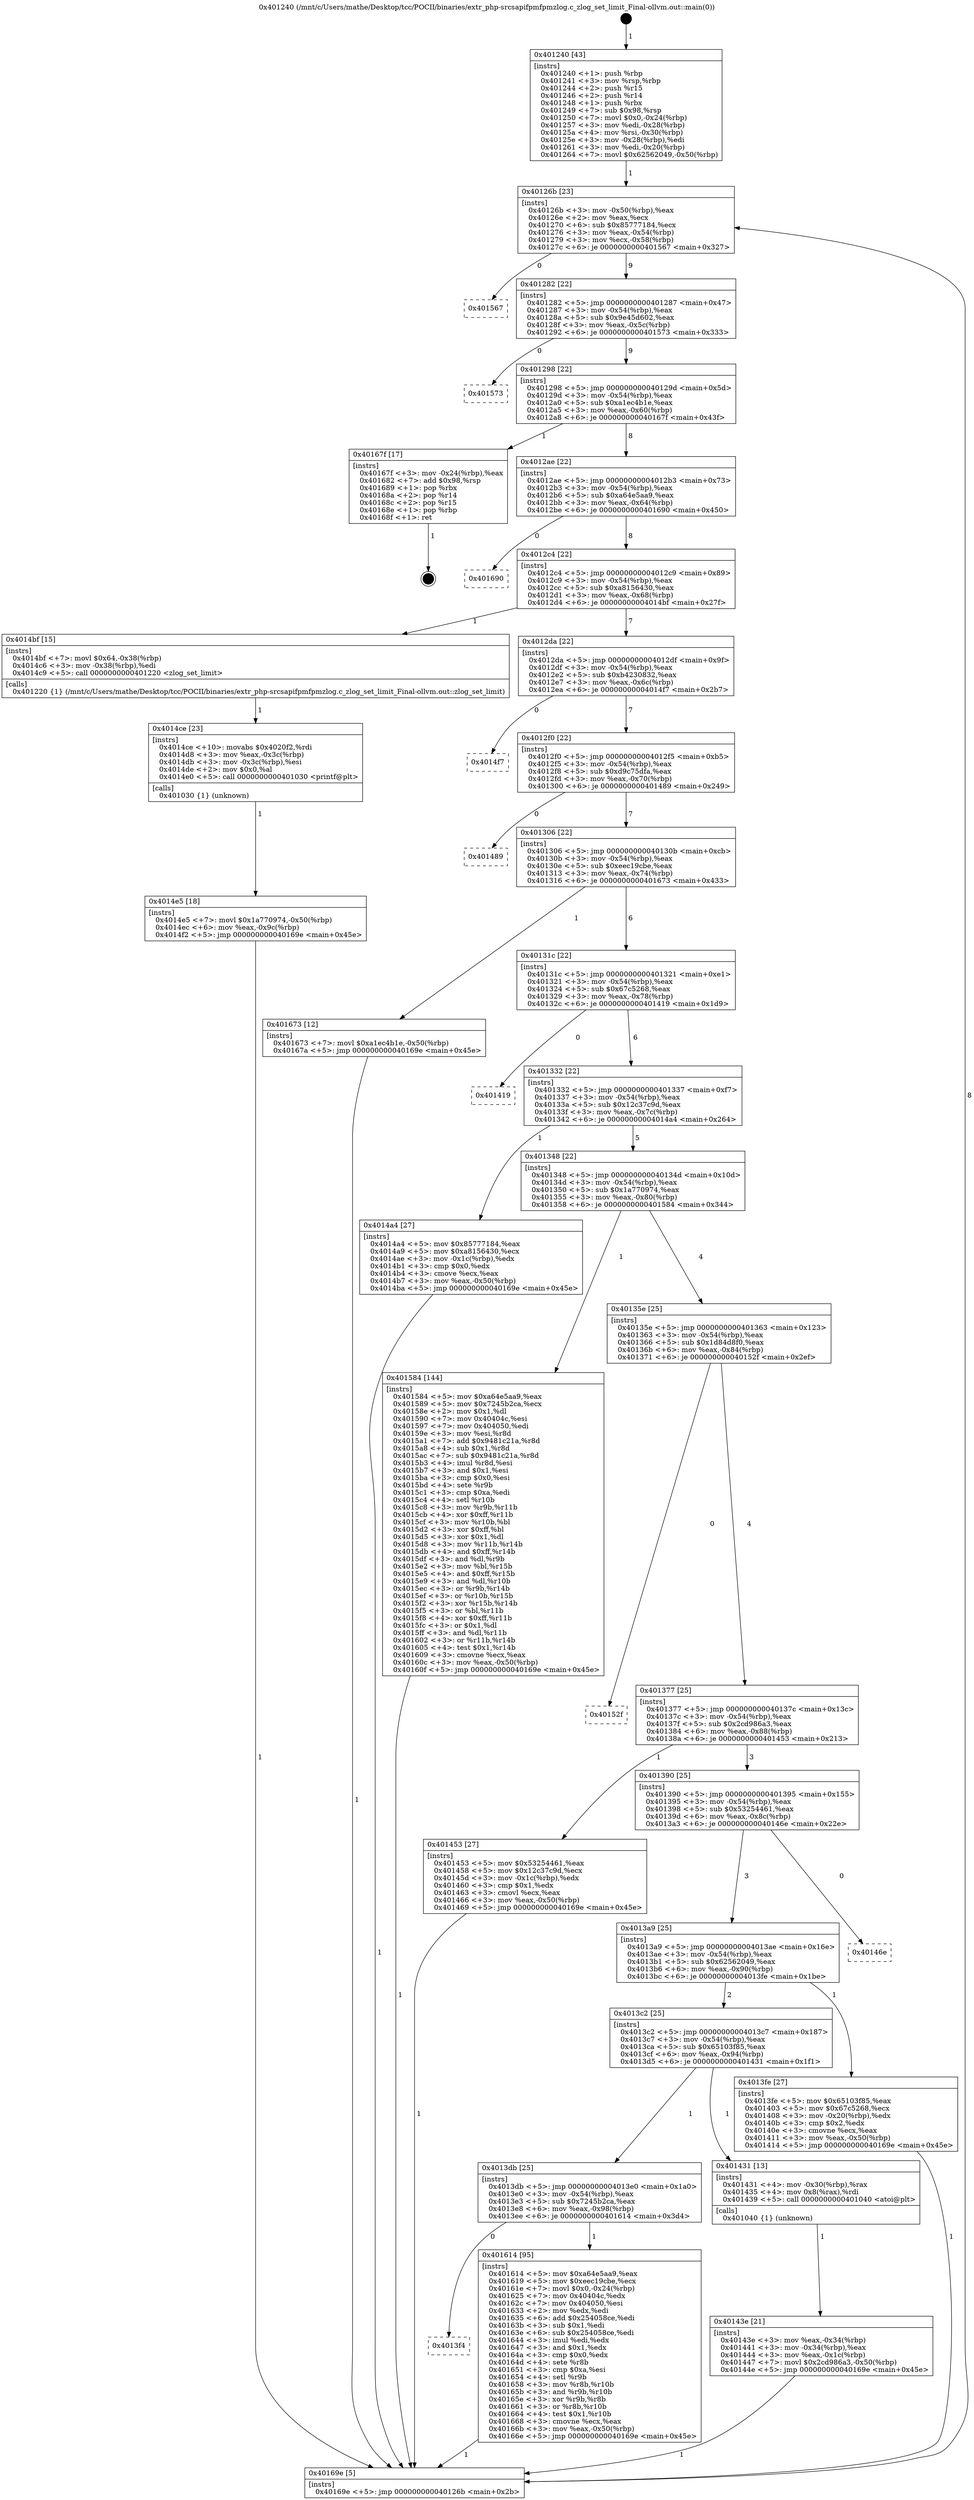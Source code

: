 digraph "0x401240" {
  label = "0x401240 (/mnt/c/Users/mathe/Desktop/tcc/POCII/binaries/extr_php-srcsapifpmfpmzlog.c_zlog_set_limit_Final-ollvm.out::main(0))"
  labelloc = "t"
  node[shape=record]

  Entry [label="",width=0.3,height=0.3,shape=circle,fillcolor=black,style=filled]
  "0x40126b" [label="{
     0x40126b [23]\l
     | [instrs]\l
     &nbsp;&nbsp;0x40126b \<+3\>: mov -0x50(%rbp),%eax\l
     &nbsp;&nbsp;0x40126e \<+2\>: mov %eax,%ecx\l
     &nbsp;&nbsp;0x401270 \<+6\>: sub $0x85777184,%ecx\l
     &nbsp;&nbsp;0x401276 \<+3\>: mov %eax,-0x54(%rbp)\l
     &nbsp;&nbsp;0x401279 \<+3\>: mov %ecx,-0x58(%rbp)\l
     &nbsp;&nbsp;0x40127c \<+6\>: je 0000000000401567 \<main+0x327\>\l
  }"]
  "0x401567" [label="{
     0x401567\l
  }", style=dashed]
  "0x401282" [label="{
     0x401282 [22]\l
     | [instrs]\l
     &nbsp;&nbsp;0x401282 \<+5\>: jmp 0000000000401287 \<main+0x47\>\l
     &nbsp;&nbsp;0x401287 \<+3\>: mov -0x54(%rbp),%eax\l
     &nbsp;&nbsp;0x40128a \<+5\>: sub $0x9e45d602,%eax\l
     &nbsp;&nbsp;0x40128f \<+3\>: mov %eax,-0x5c(%rbp)\l
     &nbsp;&nbsp;0x401292 \<+6\>: je 0000000000401573 \<main+0x333\>\l
  }"]
  Exit [label="",width=0.3,height=0.3,shape=circle,fillcolor=black,style=filled,peripheries=2]
  "0x401573" [label="{
     0x401573\l
  }", style=dashed]
  "0x401298" [label="{
     0x401298 [22]\l
     | [instrs]\l
     &nbsp;&nbsp;0x401298 \<+5\>: jmp 000000000040129d \<main+0x5d\>\l
     &nbsp;&nbsp;0x40129d \<+3\>: mov -0x54(%rbp),%eax\l
     &nbsp;&nbsp;0x4012a0 \<+5\>: sub $0xa1ec4b1e,%eax\l
     &nbsp;&nbsp;0x4012a5 \<+3\>: mov %eax,-0x60(%rbp)\l
     &nbsp;&nbsp;0x4012a8 \<+6\>: je 000000000040167f \<main+0x43f\>\l
  }"]
  "0x4013f4" [label="{
     0x4013f4\l
  }", style=dashed]
  "0x40167f" [label="{
     0x40167f [17]\l
     | [instrs]\l
     &nbsp;&nbsp;0x40167f \<+3\>: mov -0x24(%rbp),%eax\l
     &nbsp;&nbsp;0x401682 \<+7\>: add $0x98,%rsp\l
     &nbsp;&nbsp;0x401689 \<+1\>: pop %rbx\l
     &nbsp;&nbsp;0x40168a \<+2\>: pop %r14\l
     &nbsp;&nbsp;0x40168c \<+2\>: pop %r15\l
     &nbsp;&nbsp;0x40168e \<+1\>: pop %rbp\l
     &nbsp;&nbsp;0x40168f \<+1\>: ret\l
  }"]
  "0x4012ae" [label="{
     0x4012ae [22]\l
     | [instrs]\l
     &nbsp;&nbsp;0x4012ae \<+5\>: jmp 00000000004012b3 \<main+0x73\>\l
     &nbsp;&nbsp;0x4012b3 \<+3\>: mov -0x54(%rbp),%eax\l
     &nbsp;&nbsp;0x4012b6 \<+5\>: sub $0xa64e5aa9,%eax\l
     &nbsp;&nbsp;0x4012bb \<+3\>: mov %eax,-0x64(%rbp)\l
     &nbsp;&nbsp;0x4012be \<+6\>: je 0000000000401690 \<main+0x450\>\l
  }"]
  "0x401614" [label="{
     0x401614 [95]\l
     | [instrs]\l
     &nbsp;&nbsp;0x401614 \<+5\>: mov $0xa64e5aa9,%eax\l
     &nbsp;&nbsp;0x401619 \<+5\>: mov $0xeec19cbe,%ecx\l
     &nbsp;&nbsp;0x40161e \<+7\>: movl $0x0,-0x24(%rbp)\l
     &nbsp;&nbsp;0x401625 \<+7\>: mov 0x40404c,%edx\l
     &nbsp;&nbsp;0x40162c \<+7\>: mov 0x404050,%esi\l
     &nbsp;&nbsp;0x401633 \<+2\>: mov %edx,%edi\l
     &nbsp;&nbsp;0x401635 \<+6\>: add $0x254058ce,%edi\l
     &nbsp;&nbsp;0x40163b \<+3\>: sub $0x1,%edi\l
     &nbsp;&nbsp;0x40163e \<+6\>: sub $0x254058ce,%edi\l
     &nbsp;&nbsp;0x401644 \<+3\>: imul %edi,%edx\l
     &nbsp;&nbsp;0x401647 \<+3\>: and $0x1,%edx\l
     &nbsp;&nbsp;0x40164a \<+3\>: cmp $0x0,%edx\l
     &nbsp;&nbsp;0x40164d \<+4\>: sete %r8b\l
     &nbsp;&nbsp;0x401651 \<+3\>: cmp $0xa,%esi\l
     &nbsp;&nbsp;0x401654 \<+4\>: setl %r9b\l
     &nbsp;&nbsp;0x401658 \<+3\>: mov %r8b,%r10b\l
     &nbsp;&nbsp;0x40165b \<+3\>: and %r9b,%r10b\l
     &nbsp;&nbsp;0x40165e \<+3\>: xor %r9b,%r8b\l
     &nbsp;&nbsp;0x401661 \<+3\>: or %r8b,%r10b\l
     &nbsp;&nbsp;0x401664 \<+4\>: test $0x1,%r10b\l
     &nbsp;&nbsp;0x401668 \<+3\>: cmovne %ecx,%eax\l
     &nbsp;&nbsp;0x40166b \<+3\>: mov %eax,-0x50(%rbp)\l
     &nbsp;&nbsp;0x40166e \<+5\>: jmp 000000000040169e \<main+0x45e\>\l
  }"]
  "0x401690" [label="{
     0x401690\l
  }", style=dashed]
  "0x4012c4" [label="{
     0x4012c4 [22]\l
     | [instrs]\l
     &nbsp;&nbsp;0x4012c4 \<+5\>: jmp 00000000004012c9 \<main+0x89\>\l
     &nbsp;&nbsp;0x4012c9 \<+3\>: mov -0x54(%rbp),%eax\l
     &nbsp;&nbsp;0x4012cc \<+5\>: sub $0xa8156430,%eax\l
     &nbsp;&nbsp;0x4012d1 \<+3\>: mov %eax,-0x68(%rbp)\l
     &nbsp;&nbsp;0x4012d4 \<+6\>: je 00000000004014bf \<main+0x27f\>\l
  }"]
  "0x4014e5" [label="{
     0x4014e5 [18]\l
     | [instrs]\l
     &nbsp;&nbsp;0x4014e5 \<+7\>: movl $0x1a770974,-0x50(%rbp)\l
     &nbsp;&nbsp;0x4014ec \<+6\>: mov %eax,-0x9c(%rbp)\l
     &nbsp;&nbsp;0x4014f2 \<+5\>: jmp 000000000040169e \<main+0x45e\>\l
  }"]
  "0x4014bf" [label="{
     0x4014bf [15]\l
     | [instrs]\l
     &nbsp;&nbsp;0x4014bf \<+7\>: movl $0x64,-0x38(%rbp)\l
     &nbsp;&nbsp;0x4014c6 \<+3\>: mov -0x38(%rbp),%edi\l
     &nbsp;&nbsp;0x4014c9 \<+5\>: call 0000000000401220 \<zlog_set_limit\>\l
     | [calls]\l
     &nbsp;&nbsp;0x401220 \{1\} (/mnt/c/Users/mathe/Desktop/tcc/POCII/binaries/extr_php-srcsapifpmfpmzlog.c_zlog_set_limit_Final-ollvm.out::zlog_set_limit)\l
  }"]
  "0x4012da" [label="{
     0x4012da [22]\l
     | [instrs]\l
     &nbsp;&nbsp;0x4012da \<+5\>: jmp 00000000004012df \<main+0x9f\>\l
     &nbsp;&nbsp;0x4012df \<+3\>: mov -0x54(%rbp),%eax\l
     &nbsp;&nbsp;0x4012e2 \<+5\>: sub $0xb4230832,%eax\l
     &nbsp;&nbsp;0x4012e7 \<+3\>: mov %eax,-0x6c(%rbp)\l
     &nbsp;&nbsp;0x4012ea \<+6\>: je 00000000004014f7 \<main+0x2b7\>\l
  }"]
  "0x4014ce" [label="{
     0x4014ce [23]\l
     | [instrs]\l
     &nbsp;&nbsp;0x4014ce \<+10\>: movabs $0x4020f2,%rdi\l
     &nbsp;&nbsp;0x4014d8 \<+3\>: mov %eax,-0x3c(%rbp)\l
     &nbsp;&nbsp;0x4014db \<+3\>: mov -0x3c(%rbp),%esi\l
     &nbsp;&nbsp;0x4014de \<+2\>: mov $0x0,%al\l
     &nbsp;&nbsp;0x4014e0 \<+5\>: call 0000000000401030 \<printf@plt\>\l
     | [calls]\l
     &nbsp;&nbsp;0x401030 \{1\} (unknown)\l
  }"]
  "0x4014f7" [label="{
     0x4014f7\l
  }", style=dashed]
  "0x4012f0" [label="{
     0x4012f0 [22]\l
     | [instrs]\l
     &nbsp;&nbsp;0x4012f0 \<+5\>: jmp 00000000004012f5 \<main+0xb5\>\l
     &nbsp;&nbsp;0x4012f5 \<+3\>: mov -0x54(%rbp),%eax\l
     &nbsp;&nbsp;0x4012f8 \<+5\>: sub $0xd9c75dfa,%eax\l
     &nbsp;&nbsp;0x4012fd \<+3\>: mov %eax,-0x70(%rbp)\l
     &nbsp;&nbsp;0x401300 \<+6\>: je 0000000000401489 \<main+0x249\>\l
  }"]
  "0x40143e" [label="{
     0x40143e [21]\l
     | [instrs]\l
     &nbsp;&nbsp;0x40143e \<+3\>: mov %eax,-0x34(%rbp)\l
     &nbsp;&nbsp;0x401441 \<+3\>: mov -0x34(%rbp),%eax\l
     &nbsp;&nbsp;0x401444 \<+3\>: mov %eax,-0x1c(%rbp)\l
     &nbsp;&nbsp;0x401447 \<+7\>: movl $0x2cd986a3,-0x50(%rbp)\l
     &nbsp;&nbsp;0x40144e \<+5\>: jmp 000000000040169e \<main+0x45e\>\l
  }"]
  "0x401489" [label="{
     0x401489\l
  }", style=dashed]
  "0x401306" [label="{
     0x401306 [22]\l
     | [instrs]\l
     &nbsp;&nbsp;0x401306 \<+5\>: jmp 000000000040130b \<main+0xcb\>\l
     &nbsp;&nbsp;0x40130b \<+3\>: mov -0x54(%rbp),%eax\l
     &nbsp;&nbsp;0x40130e \<+5\>: sub $0xeec19cbe,%eax\l
     &nbsp;&nbsp;0x401313 \<+3\>: mov %eax,-0x74(%rbp)\l
     &nbsp;&nbsp;0x401316 \<+6\>: je 0000000000401673 \<main+0x433\>\l
  }"]
  "0x4013db" [label="{
     0x4013db [25]\l
     | [instrs]\l
     &nbsp;&nbsp;0x4013db \<+5\>: jmp 00000000004013e0 \<main+0x1a0\>\l
     &nbsp;&nbsp;0x4013e0 \<+3\>: mov -0x54(%rbp),%eax\l
     &nbsp;&nbsp;0x4013e3 \<+5\>: sub $0x7245b2ca,%eax\l
     &nbsp;&nbsp;0x4013e8 \<+6\>: mov %eax,-0x98(%rbp)\l
     &nbsp;&nbsp;0x4013ee \<+6\>: je 0000000000401614 \<main+0x3d4\>\l
  }"]
  "0x401673" [label="{
     0x401673 [12]\l
     | [instrs]\l
     &nbsp;&nbsp;0x401673 \<+7\>: movl $0xa1ec4b1e,-0x50(%rbp)\l
     &nbsp;&nbsp;0x40167a \<+5\>: jmp 000000000040169e \<main+0x45e\>\l
  }"]
  "0x40131c" [label="{
     0x40131c [22]\l
     | [instrs]\l
     &nbsp;&nbsp;0x40131c \<+5\>: jmp 0000000000401321 \<main+0xe1\>\l
     &nbsp;&nbsp;0x401321 \<+3\>: mov -0x54(%rbp),%eax\l
     &nbsp;&nbsp;0x401324 \<+5\>: sub $0x67c5268,%eax\l
     &nbsp;&nbsp;0x401329 \<+3\>: mov %eax,-0x78(%rbp)\l
     &nbsp;&nbsp;0x40132c \<+6\>: je 0000000000401419 \<main+0x1d9\>\l
  }"]
  "0x401431" [label="{
     0x401431 [13]\l
     | [instrs]\l
     &nbsp;&nbsp;0x401431 \<+4\>: mov -0x30(%rbp),%rax\l
     &nbsp;&nbsp;0x401435 \<+4\>: mov 0x8(%rax),%rdi\l
     &nbsp;&nbsp;0x401439 \<+5\>: call 0000000000401040 \<atoi@plt\>\l
     | [calls]\l
     &nbsp;&nbsp;0x401040 \{1\} (unknown)\l
  }"]
  "0x401419" [label="{
     0x401419\l
  }", style=dashed]
  "0x401332" [label="{
     0x401332 [22]\l
     | [instrs]\l
     &nbsp;&nbsp;0x401332 \<+5\>: jmp 0000000000401337 \<main+0xf7\>\l
     &nbsp;&nbsp;0x401337 \<+3\>: mov -0x54(%rbp),%eax\l
     &nbsp;&nbsp;0x40133a \<+5\>: sub $0x12c37c9d,%eax\l
     &nbsp;&nbsp;0x40133f \<+3\>: mov %eax,-0x7c(%rbp)\l
     &nbsp;&nbsp;0x401342 \<+6\>: je 00000000004014a4 \<main+0x264\>\l
  }"]
  "0x401240" [label="{
     0x401240 [43]\l
     | [instrs]\l
     &nbsp;&nbsp;0x401240 \<+1\>: push %rbp\l
     &nbsp;&nbsp;0x401241 \<+3\>: mov %rsp,%rbp\l
     &nbsp;&nbsp;0x401244 \<+2\>: push %r15\l
     &nbsp;&nbsp;0x401246 \<+2\>: push %r14\l
     &nbsp;&nbsp;0x401248 \<+1\>: push %rbx\l
     &nbsp;&nbsp;0x401249 \<+7\>: sub $0x98,%rsp\l
     &nbsp;&nbsp;0x401250 \<+7\>: movl $0x0,-0x24(%rbp)\l
     &nbsp;&nbsp;0x401257 \<+3\>: mov %edi,-0x28(%rbp)\l
     &nbsp;&nbsp;0x40125a \<+4\>: mov %rsi,-0x30(%rbp)\l
     &nbsp;&nbsp;0x40125e \<+3\>: mov -0x28(%rbp),%edi\l
     &nbsp;&nbsp;0x401261 \<+3\>: mov %edi,-0x20(%rbp)\l
     &nbsp;&nbsp;0x401264 \<+7\>: movl $0x62562049,-0x50(%rbp)\l
  }"]
  "0x4014a4" [label="{
     0x4014a4 [27]\l
     | [instrs]\l
     &nbsp;&nbsp;0x4014a4 \<+5\>: mov $0x85777184,%eax\l
     &nbsp;&nbsp;0x4014a9 \<+5\>: mov $0xa8156430,%ecx\l
     &nbsp;&nbsp;0x4014ae \<+3\>: mov -0x1c(%rbp),%edx\l
     &nbsp;&nbsp;0x4014b1 \<+3\>: cmp $0x0,%edx\l
     &nbsp;&nbsp;0x4014b4 \<+3\>: cmove %ecx,%eax\l
     &nbsp;&nbsp;0x4014b7 \<+3\>: mov %eax,-0x50(%rbp)\l
     &nbsp;&nbsp;0x4014ba \<+5\>: jmp 000000000040169e \<main+0x45e\>\l
  }"]
  "0x401348" [label="{
     0x401348 [22]\l
     | [instrs]\l
     &nbsp;&nbsp;0x401348 \<+5\>: jmp 000000000040134d \<main+0x10d\>\l
     &nbsp;&nbsp;0x40134d \<+3\>: mov -0x54(%rbp),%eax\l
     &nbsp;&nbsp;0x401350 \<+5\>: sub $0x1a770974,%eax\l
     &nbsp;&nbsp;0x401355 \<+3\>: mov %eax,-0x80(%rbp)\l
     &nbsp;&nbsp;0x401358 \<+6\>: je 0000000000401584 \<main+0x344\>\l
  }"]
  "0x40169e" [label="{
     0x40169e [5]\l
     | [instrs]\l
     &nbsp;&nbsp;0x40169e \<+5\>: jmp 000000000040126b \<main+0x2b\>\l
  }"]
  "0x401584" [label="{
     0x401584 [144]\l
     | [instrs]\l
     &nbsp;&nbsp;0x401584 \<+5\>: mov $0xa64e5aa9,%eax\l
     &nbsp;&nbsp;0x401589 \<+5\>: mov $0x7245b2ca,%ecx\l
     &nbsp;&nbsp;0x40158e \<+2\>: mov $0x1,%dl\l
     &nbsp;&nbsp;0x401590 \<+7\>: mov 0x40404c,%esi\l
     &nbsp;&nbsp;0x401597 \<+7\>: mov 0x404050,%edi\l
     &nbsp;&nbsp;0x40159e \<+3\>: mov %esi,%r8d\l
     &nbsp;&nbsp;0x4015a1 \<+7\>: add $0x9481c21a,%r8d\l
     &nbsp;&nbsp;0x4015a8 \<+4\>: sub $0x1,%r8d\l
     &nbsp;&nbsp;0x4015ac \<+7\>: sub $0x9481c21a,%r8d\l
     &nbsp;&nbsp;0x4015b3 \<+4\>: imul %r8d,%esi\l
     &nbsp;&nbsp;0x4015b7 \<+3\>: and $0x1,%esi\l
     &nbsp;&nbsp;0x4015ba \<+3\>: cmp $0x0,%esi\l
     &nbsp;&nbsp;0x4015bd \<+4\>: sete %r9b\l
     &nbsp;&nbsp;0x4015c1 \<+3\>: cmp $0xa,%edi\l
     &nbsp;&nbsp;0x4015c4 \<+4\>: setl %r10b\l
     &nbsp;&nbsp;0x4015c8 \<+3\>: mov %r9b,%r11b\l
     &nbsp;&nbsp;0x4015cb \<+4\>: xor $0xff,%r11b\l
     &nbsp;&nbsp;0x4015cf \<+3\>: mov %r10b,%bl\l
     &nbsp;&nbsp;0x4015d2 \<+3\>: xor $0xff,%bl\l
     &nbsp;&nbsp;0x4015d5 \<+3\>: xor $0x1,%dl\l
     &nbsp;&nbsp;0x4015d8 \<+3\>: mov %r11b,%r14b\l
     &nbsp;&nbsp;0x4015db \<+4\>: and $0xff,%r14b\l
     &nbsp;&nbsp;0x4015df \<+3\>: and %dl,%r9b\l
     &nbsp;&nbsp;0x4015e2 \<+3\>: mov %bl,%r15b\l
     &nbsp;&nbsp;0x4015e5 \<+4\>: and $0xff,%r15b\l
     &nbsp;&nbsp;0x4015e9 \<+3\>: and %dl,%r10b\l
     &nbsp;&nbsp;0x4015ec \<+3\>: or %r9b,%r14b\l
     &nbsp;&nbsp;0x4015ef \<+3\>: or %r10b,%r15b\l
     &nbsp;&nbsp;0x4015f2 \<+3\>: xor %r15b,%r14b\l
     &nbsp;&nbsp;0x4015f5 \<+3\>: or %bl,%r11b\l
     &nbsp;&nbsp;0x4015f8 \<+4\>: xor $0xff,%r11b\l
     &nbsp;&nbsp;0x4015fc \<+3\>: or $0x1,%dl\l
     &nbsp;&nbsp;0x4015ff \<+3\>: and %dl,%r11b\l
     &nbsp;&nbsp;0x401602 \<+3\>: or %r11b,%r14b\l
     &nbsp;&nbsp;0x401605 \<+4\>: test $0x1,%r14b\l
     &nbsp;&nbsp;0x401609 \<+3\>: cmovne %ecx,%eax\l
     &nbsp;&nbsp;0x40160c \<+3\>: mov %eax,-0x50(%rbp)\l
     &nbsp;&nbsp;0x40160f \<+5\>: jmp 000000000040169e \<main+0x45e\>\l
  }"]
  "0x40135e" [label="{
     0x40135e [25]\l
     | [instrs]\l
     &nbsp;&nbsp;0x40135e \<+5\>: jmp 0000000000401363 \<main+0x123\>\l
     &nbsp;&nbsp;0x401363 \<+3\>: mov -0x54(%rbp),%eax\l
     &nbsp;&nbsp;0x401366 \<+5\>: sub $0x1d84d8f0,%eax\l
     &nbsp;&nbsp;0x40136b \<+6\>: mov %eax,-0x84(%rbp)\l
     &nbsp;&nbsp;0x401371 \<+6\>: je 000000000040152f \<main+0x2ef\>\l
  }"]
  "0x4013c2" [label="{
     0x4013c2 [25]\l
     | [instrs]\l
     &nbsp;&nbsp;0x4013c2 \<+5\>: jmp 00000000004013c7 \<main+0x187\>\l
     &nbsp;&nbsp;0x4013c7 \<+3\>: mov -0x54(%rbp),%eax\l
     &nbsp;&nbsp;0x4013ca \<+5\>: sub $0x65103f85,%eax\l
     &nbsp;&nbsp;0x4013cf \<+6\>: mov %eax,-0x94(%rbp)\l
     &nbsp;&nbsp;0x4013d5 \<+6\>: je 0000000000401431 \<main+0x1f1\>\l
  }"]
  "0x40152f" [label="{
     0x40152f\l
  }", style=dashed]
  "0x401377" [label="{
     0x401377 [25]\l
     | [instrs]\l
     &nbsp;&nbsp;0x401377 \<+5\>: jmp 000000000040137c \<main+0x13c\>\l
     &nbsp;&nbsp;0x40137c \<+3\>: mov -0x54(%rbp),%eax\l
     &nbsp;&nbsp;0x40137f \<+5\>: sub $0x2cd986a3,%eax\l
     &nbsp;&nbsp;0x401384 \<+6\>: mov %eax,-0x88(%rbp)\l
     &nbsp;&nbsp;0x40138a \<+6\>: je 0000000000401453 \<main+0x213\>\l
  }"]
  "0x4013fe" [label="{
     0x4013fe [27]\l
     | [instrs]\l
     &nbsp;&nbsp;0x4013fe \<+5\>: mov $0x65103f85,%eax\l
     &nbsp;&nbsp;0x401403 \<+5\>: mov $0x67c5268,%ecx\l
     &nbsp;&nbsp;0x401408 \<+3\>: mov -0x20(%rbp),%edx\l
     &nbsp;&nbsp;0x40140b \<+3\>: cmp $0x2,%edx\l
     &nbsp;&nbsp;0x40140e \<+3\>: cmovne %ecx,%eax\l
     &nbsp;&nbsp;0x401411 \<+3\>: mov %eax,-0x50(%rbp)\l
     &nbsp;&nbsp;0x401414 \<+5\>: jmp 000000000040169e \<main+0x45e\>\l
  }"]
  "0x401453" [label="{
     0x401453 [27]\l
     | [instrs]\l
     &nbsp;&nbsp;0x401453 \<+5\>: mov $0x53254461,%eax\l
     &nbsp;&nbsp;0x401458 \<+5\>: mov $0x12c37c9d,%ecx\l
     &nbsp;&nbsp;0x40145d \<+3\>: mov -0x1c(%rbp),%edx\l
     &nbsp;&nbsp;0x401460 \<+3\>: cmp $0x1,%edx\l
     &nbsp;&nbsp;0x401463 \<+3\>: cmovl %ecx,%eax\l
     &nbsp;&nbsp;0x401466 \<+3\>: mov %eax,-0x50(%rbp)\l
     &nbsp;&nbsp;0x401469 \<+5\>: jmp 000000000040169e \<main+0x45e\>\l
  }"]
  "0x401390" [label="{
     0x401390 [25]\l
     | [instrs]\l
     &nbsp;&nbsp;0x401390 \<+5\>: jmp 0000000000401395 \<main+0x155\>\l
     &nbsp;&nbsp;0x401395 \<+3\>: mov -0x54(%rbp),%eax\l
     &nbsp;&nbsp;0x401398 \<+5\>: sub $0x53254461,%eax\l
     &nbsp;&nbsp;0x40139d \<+6\>: mov %eax,-0x8c(%rbp)\l
     &nbsp;&nbsp;0x4013a3 \<+6\>: je 000000000040146e \<main+0x22e\>\l
  }"]
  "0x4013a9" [label="{
     0x4013a9 [25]\l
     | [instrs]\l
     &nbsp;&nbsp;0x4013a9 \<+5\>: jmp 00000000004013ae \<main+0x16e\>\l
     &nbsp;&nbsp;0x4013ae \<+3\>: mov -0x54(%rbp),%eax\l
     &nbsp;&nbsp;0x4013b1 \<+5\>: sub $0x62562049,%eax\l
     &nbsp;&nbsp;0x4013b6 \<+6\>: mov %eax,-0x90(%rbp)\l
     &nbsp;&nbsp;0x4013bc \<+6\>: je 00000000004013fe \<main+0x1be\>\l
  }"]
  "0x40146e" [label="{
     0x40146e\l
  }", style=dashed]
  Entry -> "0x401240" [label=" 1"]
  "0x40126b" -> "0x401567" [label=" 0"]
  "0x40126b" -> "0x401282" [label=" 9"]
  "0x40167f" -> Exit [label=" 1"]
  "0x401282" -> "0x401573" [label=" 0"]
  "0x401282" -> "0x401298" [label=" 9"]
  "0x401673" -> "0x40169e" [label=" 1"]
  "0x401298" -> "0x40167f" [label=" 1"]
  "0x401298" -> "0x4012ae" [label=" 8"]
  "0x401614" -> "0x40169e" [label=" 1"]
  "0x4012ae" -> "0x401690" [label=" 0"]
  "0x4012ae" -> "0x4012c4" [label=" 8"]
  "0x4013db" -> "0x4013f4" [label=" 0"]
  "0x4012c4" -> "0x4014bf" [label=" 1"]
  "0x4012c4" -> "0x4012da" [label=" 7"]
  "0x4013db" -> "0x401614" [label=" 1"]
  "0x4012da" -> "0x4014f7" [label=" 0"]
  "0x4012da" -> "0x4012f0" [label=" 7"]
  "0x401584" -> "0x40169e" [label=" 1"]
  "0x4012f0" -> "0x401489" [label=" 0"]
  "0x4012f0" -> "0x401306" [label=" 7"]
  "0x4014e5" -> "0x40169e" [label=" 1"]
  "0x401306" -> "0x401673" [label=" 1"]
  "0x401306" -> "0x40131c" [label=" 6"]
  "0x4014ce" -> "0x4014e5" [label=" 1"]
  "0x40131c" -> "0x401419" [label=" 0"]
  "0x40131c" -> "0x401332" [label=" 6"]
  "0x4014bf" -> "0x4014ce" [label=" 1"]
  "0x401332" -> "0x4014a4" [label=" 1"]
  "0x401332" -> "0x401348" [label=" 5"]
  "0x401453" -> "0x40169e" [label=" 1"]
  "0x401348" -> "0x401584" [label=" 1"]
  "0x401348" -> "0x40135e" [label=" 4"]
  "0x40143e" -> "0x40169e" [label=" 1"]
  "0x40135e" -> "0x40152f" [label=" 0"]
  "0x40135e" -> "0x401377" [label=" 4"]
  "0x401431" -> "0x40143e" [label=" 1"]
  "0x401377" -> "0x401453" [label=" 1"]
  "0x401377" -> "0x401390" [label=" 3"]
  "0x4013c2" -> "0x4013db" [label=" 1"]
  "0x401390" -> "0x40146e" [label=" 0"]
  "0x401390" -> "0x4013a9" [label=" 3"]
  "0x4013c2" -> "0x401431" [label=" 1"]
  "0x4013a9" -> "0x4013fe" [label=" 1"]
  "0x4013a9" -> "0x4013c2" [label=" 2"]
  "0x4013fe" -> "0x40169e" [label=" 1"]
  "0x401240" -> "0x40126b" [label=" 1"]
  "0x40169e" -> "0x40126b" [label=" 8"]
  "0x4014a4" -> "0x40169e" [label=" 1"]
}
